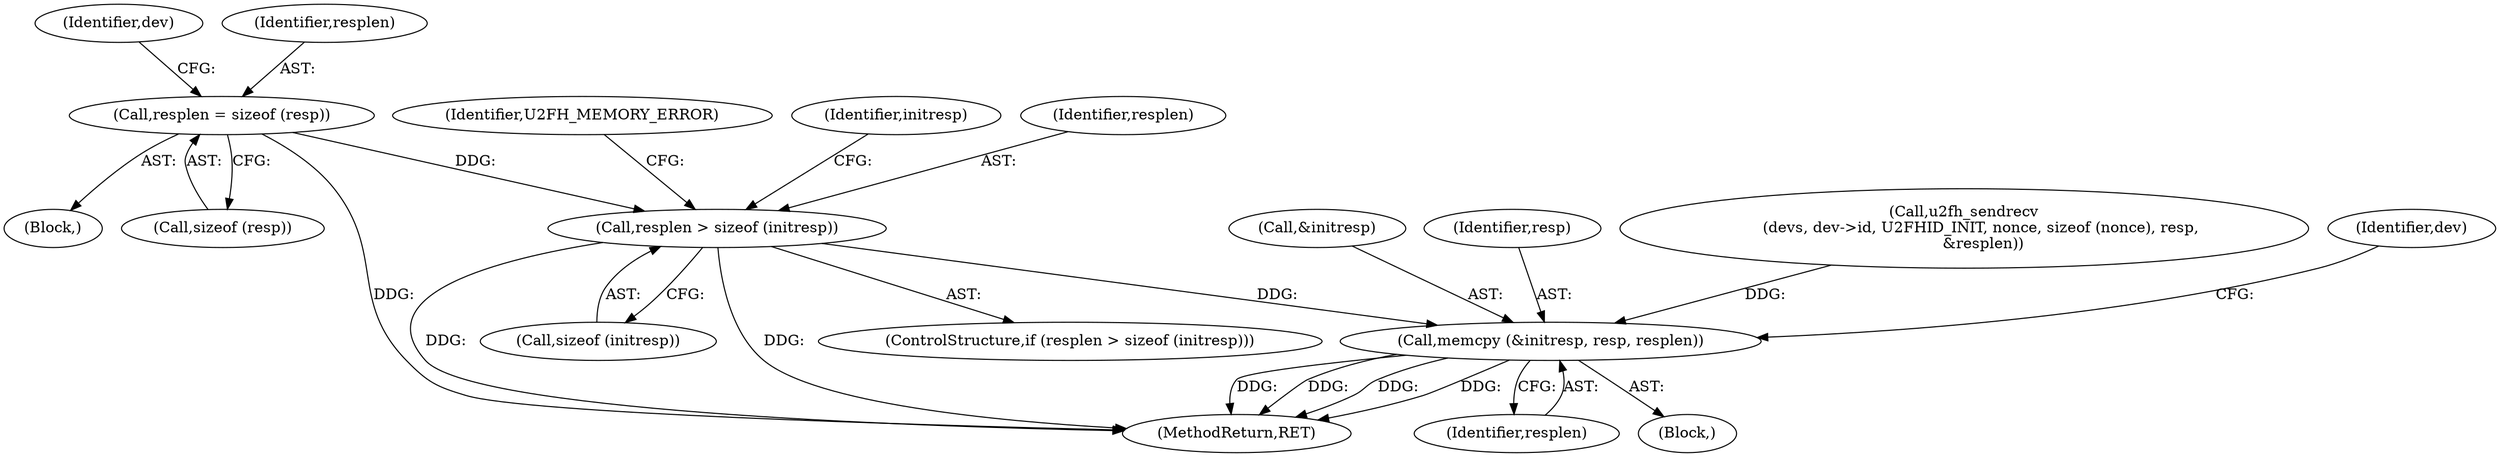 digraph "0_libu2f-host_e4bb58cc8b6202a421e65f8230217d8ae6e16eb5@API" {
"1000142" [label="(Call,resplen > sizeof (initresp))"];
"1000115" [label="(Call,resplen = sizeof (resp))"];
"1000149" [label="(Call,memcpy (&initresp, resp, resplen))"];
"1000148" [label="(Identifier,U2FH_MEMORY_ERROR)"];
"1000195" [label="(MethodReturn,RET)"];
"1000141" [label="(ControlStructure,if (resplen > sizeof (initresp)))"];
"1000149" [label="(Call,memcpy (&initresp, resp, resplen))"];
"1000150" [label="(Call,&initresp)"];
"1000151" [label="(Identifier,initresp)"];
"1000142" [label="(Call,resplen > sizeof (initresp))"];
"1000117" [label="(Call,sizeof (resp))"];
"1000143" [label="(Identifier,resplen)"];
"1000152" [label="(Identifier,resp)"];
"1000121" [label="(Identifier,dev)"];
"1000153" [label="(Identifier,resplen)"];
"1000126" [label="(Call,u2fh_sendrecv\n       (devs, dev->id, U2FHID_INIT, nonce, sizeof (nonce), resp,\n        &resplen))"];
"1000103" [label="(Block,)"];
"1000156" [label="(Identifier,dev)"];
"1000115" [label="(Call,resplen = sizeof (resp))"];
"1000116" [label="(Identifier,resplen)"];
"1000139" [label="(Block,)"];
"1000144" [label="(Call,sizeof (initresp))"];
"1000142" -> "1000141"  [label="AST: "];
"1000142" -> "1000144"  [label="CFG: "];
"1000143" -> "1000142"  [label="AST: "];
"1000144" -> "1000142"  [label="AST: "];
"1000148" -> "1000142"  [label="CFG: "];
"1000151" -> "1000142"  [label="CFG: "];
"1000142" -> "1000195"  [label="DDG: "];
"1000142" -> "1000195"  [label="DDG: "];
"1000115" -> "1000142"  [label="DDG: "];
"1000142" -> "1000149"  [label="DDG: "];
"1000115" -> "1000103"  [label="AST: "];
"1000115" -> "1000117"  [label="CFG: "];
"1000116" -> "1000115"  [label="AST: "];
"1000117" -> "1000115"  [label="AST: "];
"1000121" -> "1000115"  [label="CFG: "];
"1000115" -> "1000195"  [label="DDG: "];
"1000149" -> "1000139"  [label="AST: "];
"1000149" -> "1000153"  [label="CFG: "];
"1000150" -> "1000149"  [label="AST: "];
"1000152" -> "1000149"  [label="AST: "];
"1000153" -> "1000149"  [label="AST: "];
"1000156" -> "1000149"  [label="CFG: "];
"1000149" -> "1000195"  [label="DDG: "];
"1000149" -> "1000195"  [label="DDG: "];
"1000149" -> "1000195"  [label="DDG: "];
"1000149" -> "1000195"  [label="DDG: "];
"1000126" -> "1000149"  [label="DDG: "];
}
